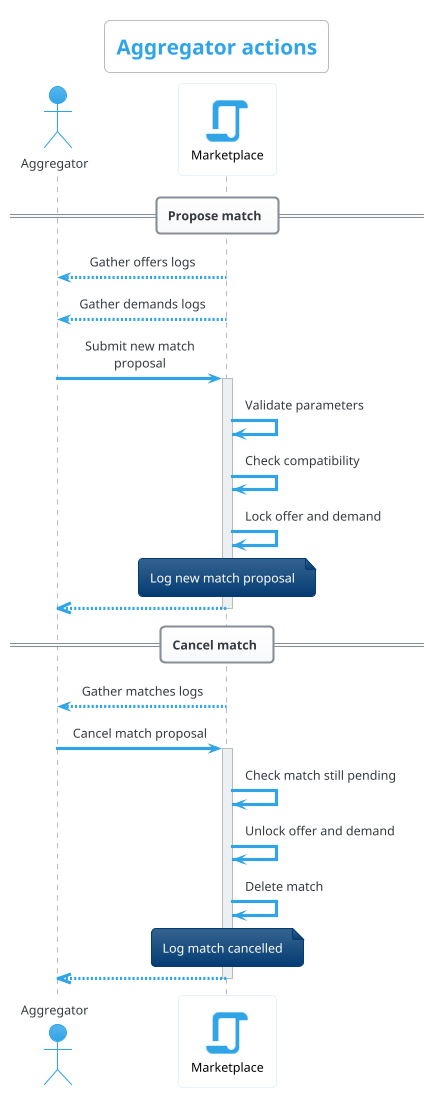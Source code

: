 @startuml Aggregator actions
title Aggregator actions
!theme cerulean
!include <material/common>
!include <material/script.puml>

skinparam maxMessageSize 150
skinparam defaultTextAlignment center
skinparam noteTextAlignment left
skinparam backgroundColor White
skinparam SequenceParticipantBorderThickness 0
skinparam ParticipantBackgroundColor Transparent
skinparam ParticipantFontColor Black

actor "Aggregator" as ag
participant "MA_SCRIPT(#2fa4e7, 1)\nMarketplace" as ma #White

== Propose match ==
ag<--ma: Gather offers logs
ag<--ma: Gather demands logs
ag->ma ++: Submit new match proposal
ma->ma: Validate parameters
ma->ma: Check compatibility
ma->ma: Lock offer and demand
note over ma: Log new match proposal
ma-->>ag --

== Cancel match ==
ag<--ma: Gather matches logs
ag->ma ++: Cancel match proposal
ma->ma: Check match still pending
ma->ma: Unlock offer and demand
ma->ma: Delete match
note over ma: Log match cancelled
ma-->>ag --


@endpuml